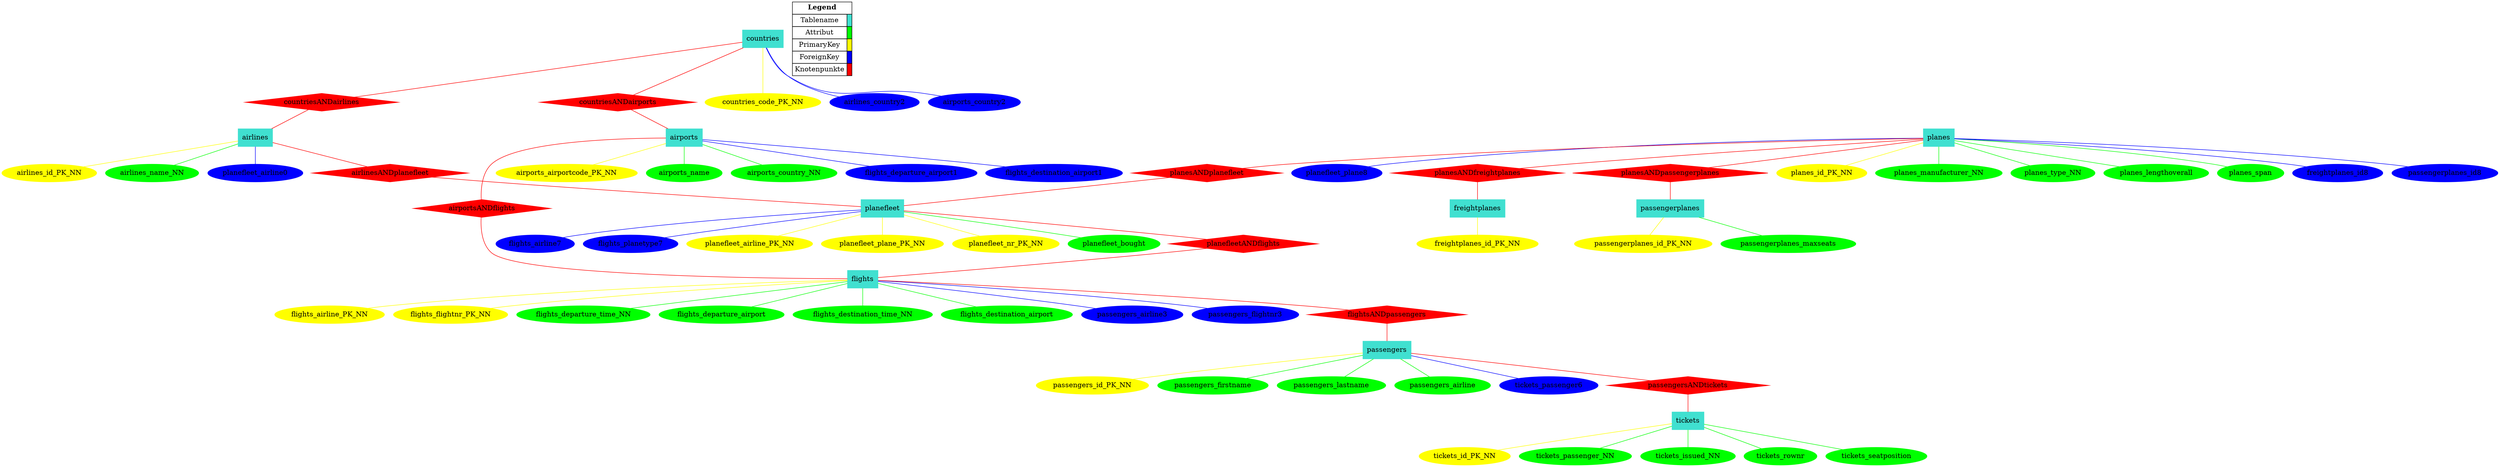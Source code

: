 graph ERD {
airlines [shape=box, style=filled, color=turquoise];
airlines -- airlines_id_PK_NN [color=yellow]
airlines_id_PK_NN[style=filled, color=yellow]
airlines -- airlines_name_NN[color=green]
airlines_name_NN[style=filled, color=green]
airlines -- planefleet_airline0[color=blue];planefleet_airline0[style=filled, color=blue]
airports [shape=box, style=filled, color=turquoise];
airports -- airports_airportcode_PK_NN [color=yellow]
airports_airportcode_PK_NN[style=filled, color=yellow]
airports -- airports_name[color=green]
airports_name[style=filled, color=green]
airports -- airports_country_NN[color=green]
airports_country_NN[style=filled, color=green]
airports -- flights_departure_airport1[color=blue];flights_departure_airport1[style=filled, color=blue]
airports -- flights_destination_airport1[color=blue];flights_destination_airport1[style=filled, color=blue]
countries [shape=box, style=filled, color=turquoise];
countries -- countries_code_PK_NN [color=yellow]
countries_code_PK_NN[style=filled, color=yellow]
countries -- airlines_country2[color=blue];airlines_country2[style=filled, color=blue]
countries -- airports_country2[color=blue];airports_country2[style=filled, color=blue]
flights [shape=box, style=filled, color=turquoise];
flights -- flights_airline_PK_NN [color=yellow]
flights_airline_PK_NN[style=filled, color=yellow]
flights -- flights_flightnr_PK_NN [color=yellow]
flights_flightnr_PK_NN[style=filled, color=yellow]
flights -- flights_departure_time_NN[color=green]
flights_departure_time_NN[style=filled, color=green]
flights -- flights_departure_airport[color=green]
flights_departure_airport[style=filled, color=green]
flights -- flights_destination_time_NN[color=green]
flights_destination_time_NN[style=filled, color=green]
flights -- flights_destination_airport[color=green]
flights_destination_airport[style=filled, color=green]
flights -- passengers_airline3[color=blue];passengers_airline3[style=filled, color=blue]
flights -- passengers_flightnr3[color=blue];passengers_flightnr3[style=filled, color=blue]
freightplanes [shape=box, style=filled, color=turquoise];
freightplanes -- freightplanes_id_PK_NN [color=yellow]
freightplanes_id_PK_NN[style=filled, color=yellow]
passengerplanes [shape=box, style=filled, color=turquoise];
passengerplanes -- passengerplanes_id_PK_NN [color=yellow]
passengerplanes_id_PK_NN[style=filled, color=yellow]
passengerplanes -- passengerplanes_maxseats[color=green]
passengerplanes_maxseats[style=filled, color=green]
passengers [shape=box, style=filled, color=turquoise];
passengers -- passengers_id_PK_NN [color=yellow]
passengers_id_PK_NN[style=filled, color=yellow]
passengers -- passengers_firstname[color=green]
passengers_firstname[style=filled, color=green]
passengers -- passengers_lastname[color=green]
passengers_lastname[style=filled, color=green]
passengers -- passengers_airline[color=green]
passengers_airline[style=filled, color=green]
passengers -- tickets_passenger6[color=blue];tickets_passenger6[style=filled, color=blue]
planefleet [shape=box, style=filled, color=turquoise];
planefleet -- planefleet_airline_PK_NN [color=yellow]
planefleet_airline_PK_NN[style=filled, color=yellow]
planefleet -- planefleet_plane_PK_NN [color=yellow]
planefleet_plane_PK_NN[style=filled, color=yellow]
planefleet -- planefleet_nr_PK_NN [color=yellow]
planefleet_nr_PK_NN[style=filled, color=yellow]
planefleet -- planefleet_bought[color=green]
planefleet_bought[style=filled, color=green]
planefleet -- flights_airline7[color=blue];flights_airline7[style=filled, color=blue]
planefleet -- flights_planetype7[color=blue];flights_planetype7[style=filled, color=blue]
planes [shape=box, style=filled, color=turquoise];
planes -- planes_id_PK_NN [color=yellow]
planes_id_PK_NN[style=filled, color=yellow]
planes -- planes_manufacturer_NN[color=green]
planes_manufacturer_NN[style=filled, color=green]
planes -- planes_type_NN[color=green]
planes_type_NN[style=filled, color=green]
planes -- planes_lengthoverall[color=green]
planes_lengthoverall[style=filled, color=green]
planes -- planes_span[color=green]
planes_span[style=filled, color=green]
planes -- freightplanes_id8[color=blue];freightplanes_id8[style=filled, color=blue]
planes -- passengerplanes_id8[color=blue];passengerplanes_id8[style=filled, color=blue]
planes -- planefleet_plane8[color=blue];planefleet_plane8[style=filled, color=blue]
tickets [shape=box, style=filled, color=turquoise];
tickets -- tickets_id_PK_NN [color=yellow]
tickets_id_PK_NN[style=filled, color=yellow]
tickets -- tickets_passenger_NN[color=green]
tickets_passenger_NN[style=filled, color=green]
tickets -- tickets_issued_NN[color=green]
tickets_issued_NN[style=filled, color=green]
tickets -- tickets_rownr[color=green]
tickets_rownr[style=filled, color=green]
tickets -- tickets_seatposition[color=green]
tickets_seatposition[style=filled, color=green]
airlinesANDplanefleet [shape=diamond, style=filled, color=red];
airlines -- airlinesANDplanefleet -- planefleet[color=red]
airportsANDflights [shape=diamond, style=filled, color=red];
airports -- airportsANDflights -- flights[color=red]
countriesANDairlines [shape=diamond, style=filled, color=red];
countries -- countriesANDairlines -- airlines[color=red]
countriesANDairports [shape=diamond, style=filled, color=red];
countries -- countriesANDairports -- airports[color=red]
flightsANDpassengers [shape=diamond, style=filled, color=red];
flights -- flightsANDpassengers -- passengers[color=red]
passengersANDtickets [shape=diamond, style=filled, color=red];
passengers -- passengersANDtickets -- tickets[color=red]
planefleetANDflights [shape=diamond, style=filled, color=red];
planefleet -- planefleetANDflights -- flights[color=red]
planesANDfreightplanes [shape=diamond, style=filled, color=red];
planes -- planesANDfreightplanes -- freightplanes[color=red]
planesANDpassengerplanes [shape=diamond, style=filled, color=red];
planes -- planesANDpassengerplanes -- passengerplanes[color=red]
planesANDplanefleet [shape=diamond, style=filled, color=red];
planes -- planesANDplanefleet -- planefleet[color=red]
    Legend [shape=none, margin=0, label=<
    <TABLE BORDER="0" CELLBORDER="1" CELLSPACING="0" CELLPADDING="4">
     <TR>
      <TD COLSPAN="2"><B>Legend</B></TD>
     </TR>
     <TR>
      <TD>Tablename</TD>
      <TD BGCOLOR="turquoise"></TD>
     </TR>
     <TR>
      <TD>Attribut</TD>
      <TD BGCOLOR="GREEN"></TD>
     </TR>
     <TR>
      <TD>PrimaryKey</TD>
      <TD BGCOLOR="YELLOW"></TD>
     </TR>
     <TR>
      <TD>ForeignKey</TD>
      <TD BGCOLOR="BLUE"></TD>
     </TR>
     <TR>
      <TD>Knotenpunkte</TD>
      <TD BGCOLOR="RED"></TD>
     </TR>
    </TABLE>
   >];

}
